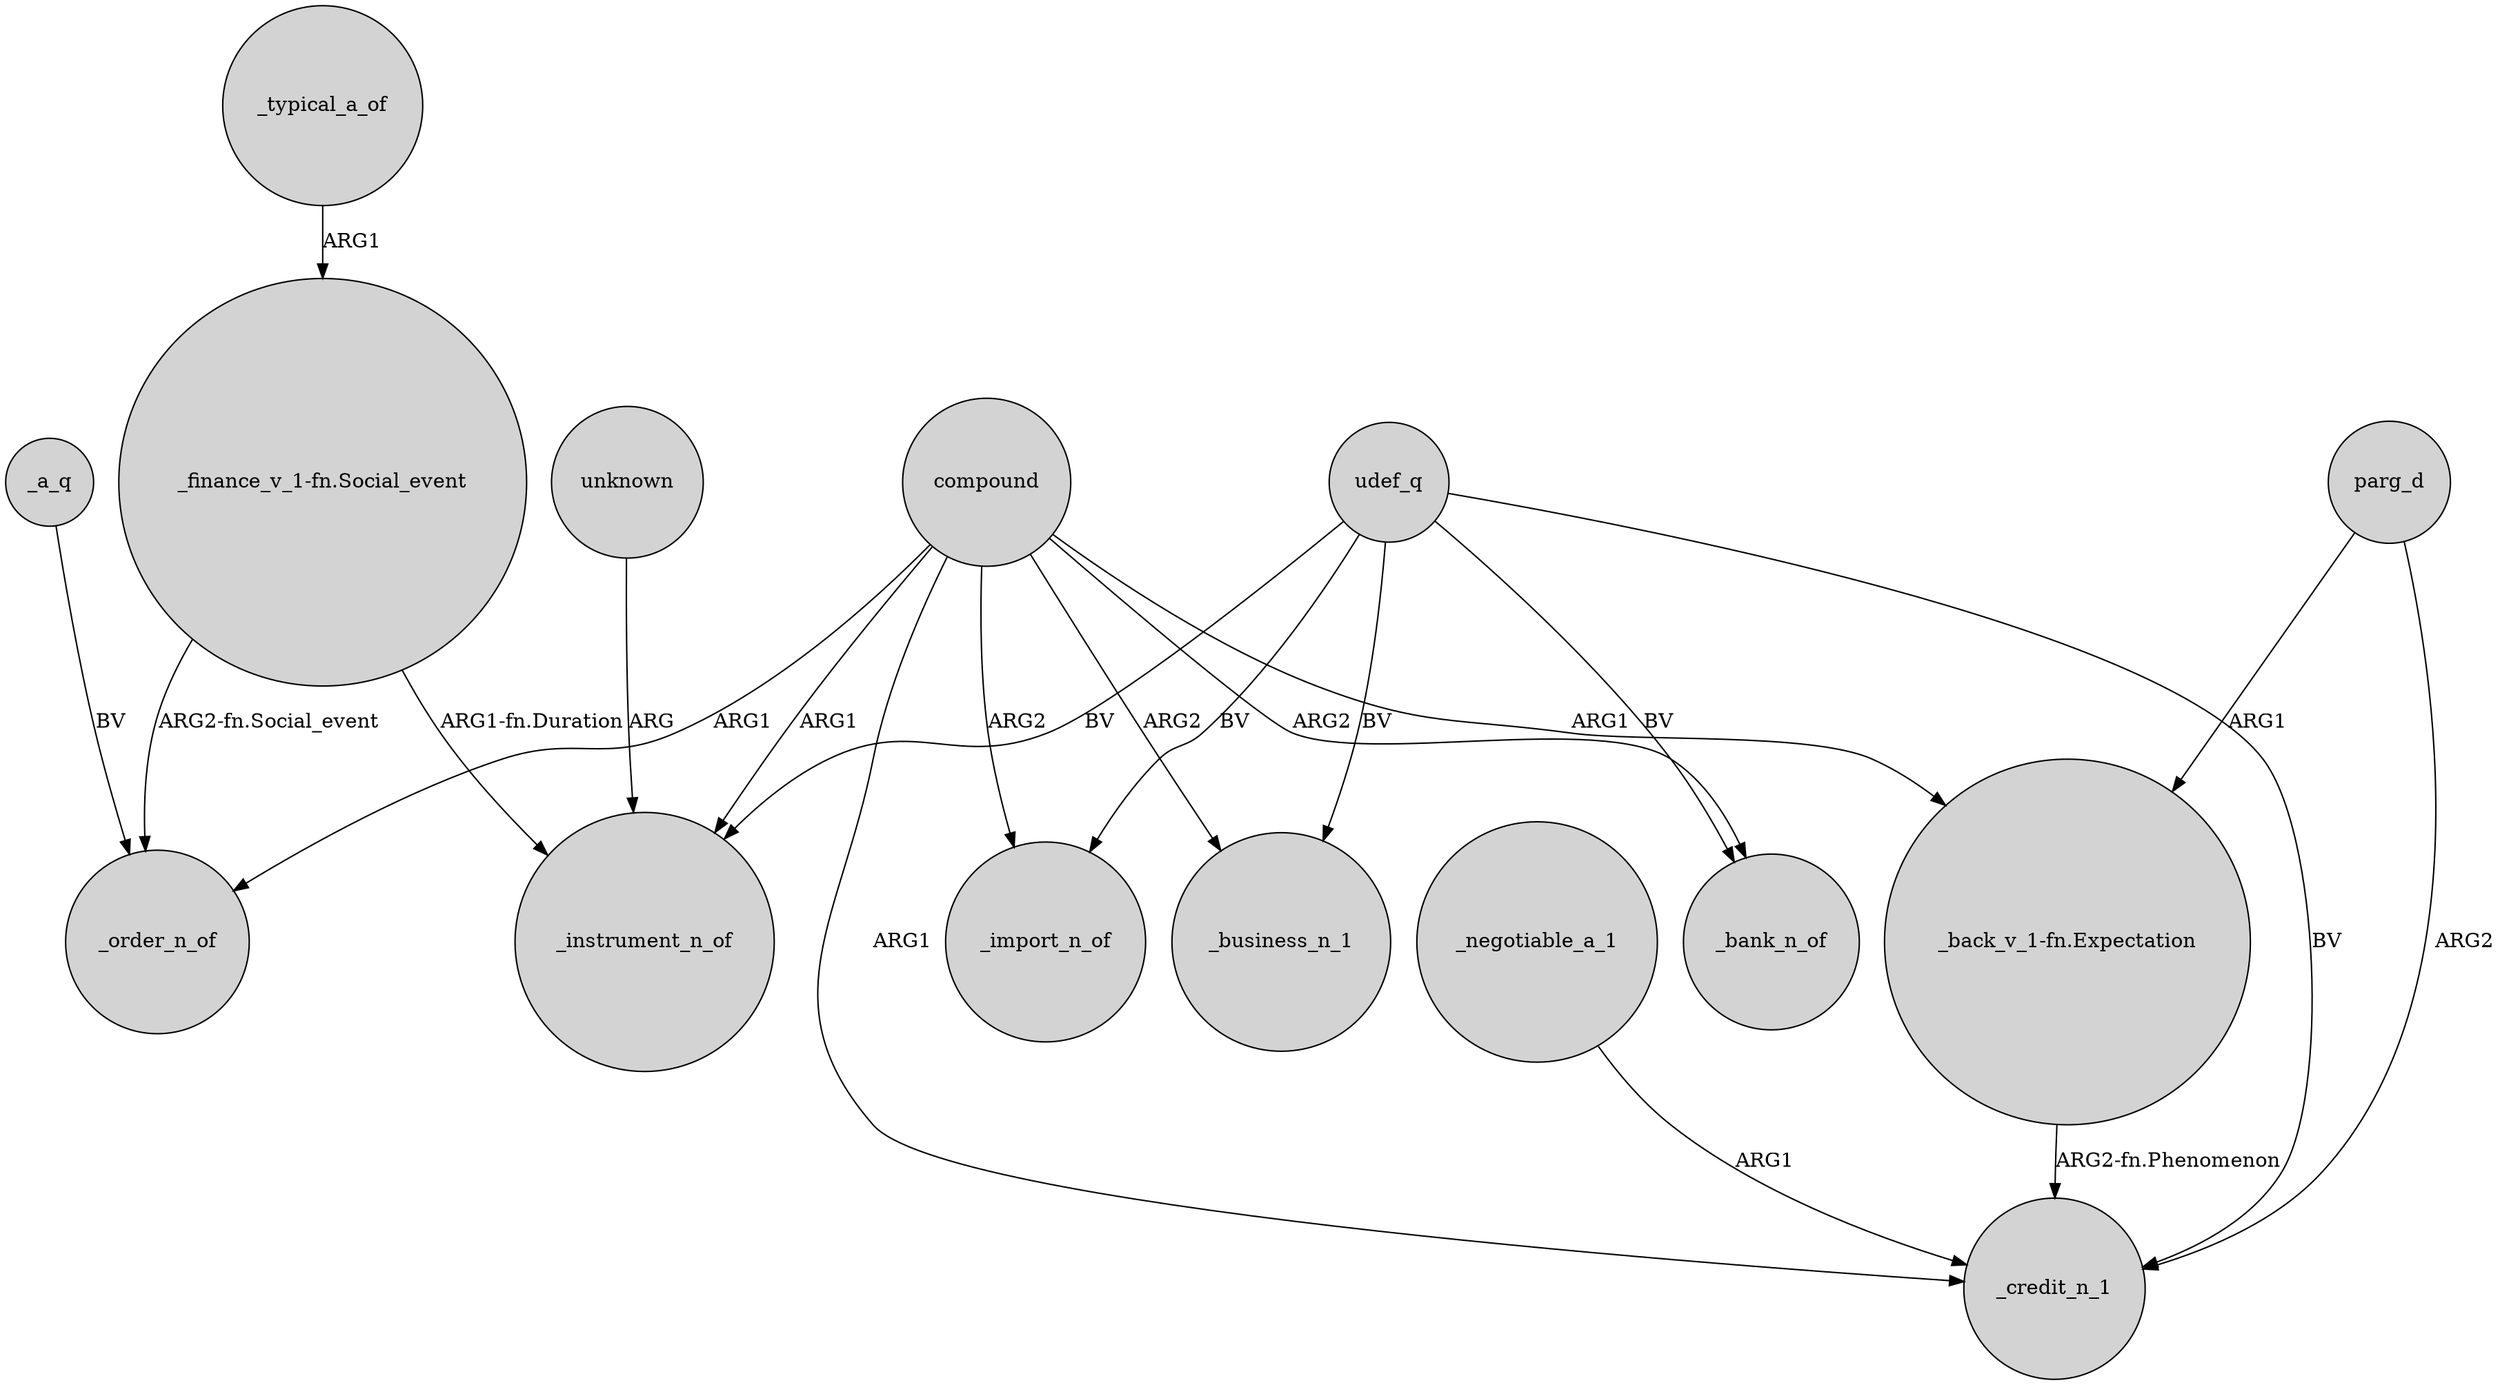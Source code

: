 digraph {
	node [shape=circle style=filled]
	compound -> _order_n_of [label=ARG1]
	_a_q -> _order_n_of [label=BV]
	compound -> _import_n_of [label=ARG2]
	parg_d -> _credit_n_1 [label=ARG2]
	_typical_a_of -> "_finance_v_1-fn.Social_event" [label=ARG1]
	unknown -> _instrument_n_of [label=ARG]
	_negotiable_a_1 -> _credit_n_1 [label=ARG1]
	udef_q -> _bank_n_of [label=BV]
	udef_q -> _business_n_1 [label=BV]
	"_back_v_1-fn.Expectation" -> _credit_n_1 [label="ARG2-fn.Phenomenon"]
	compound -> _instrument_n_of [label=ARG1]
	compound -> "_back_v_1-fn.Expectation" [label=ARG1]
	udef_q -> _instrument_n_of [label=BV]
	compound -> _credit_n_1 [label=ARG1]
	parg_d -> "_back_v_1-fn.Expectation" [label=ARG1]
	"_finance_v_1-fn.Social_event" -> _instrument_n_of [label="ARG1-fn.Duration"]
	udef_q -> _credit_n_1 [label=BV]
	compound -> _business_n_1 [label=ARG2]
	"_finance_v_1-fn.Social_event" -> _order_n_of [label="ARG2-fn.Social_event"]
	udef_q -> _import_n_of [label=BV]
	compound -> _bank_n_of [label=ARG2]
}
